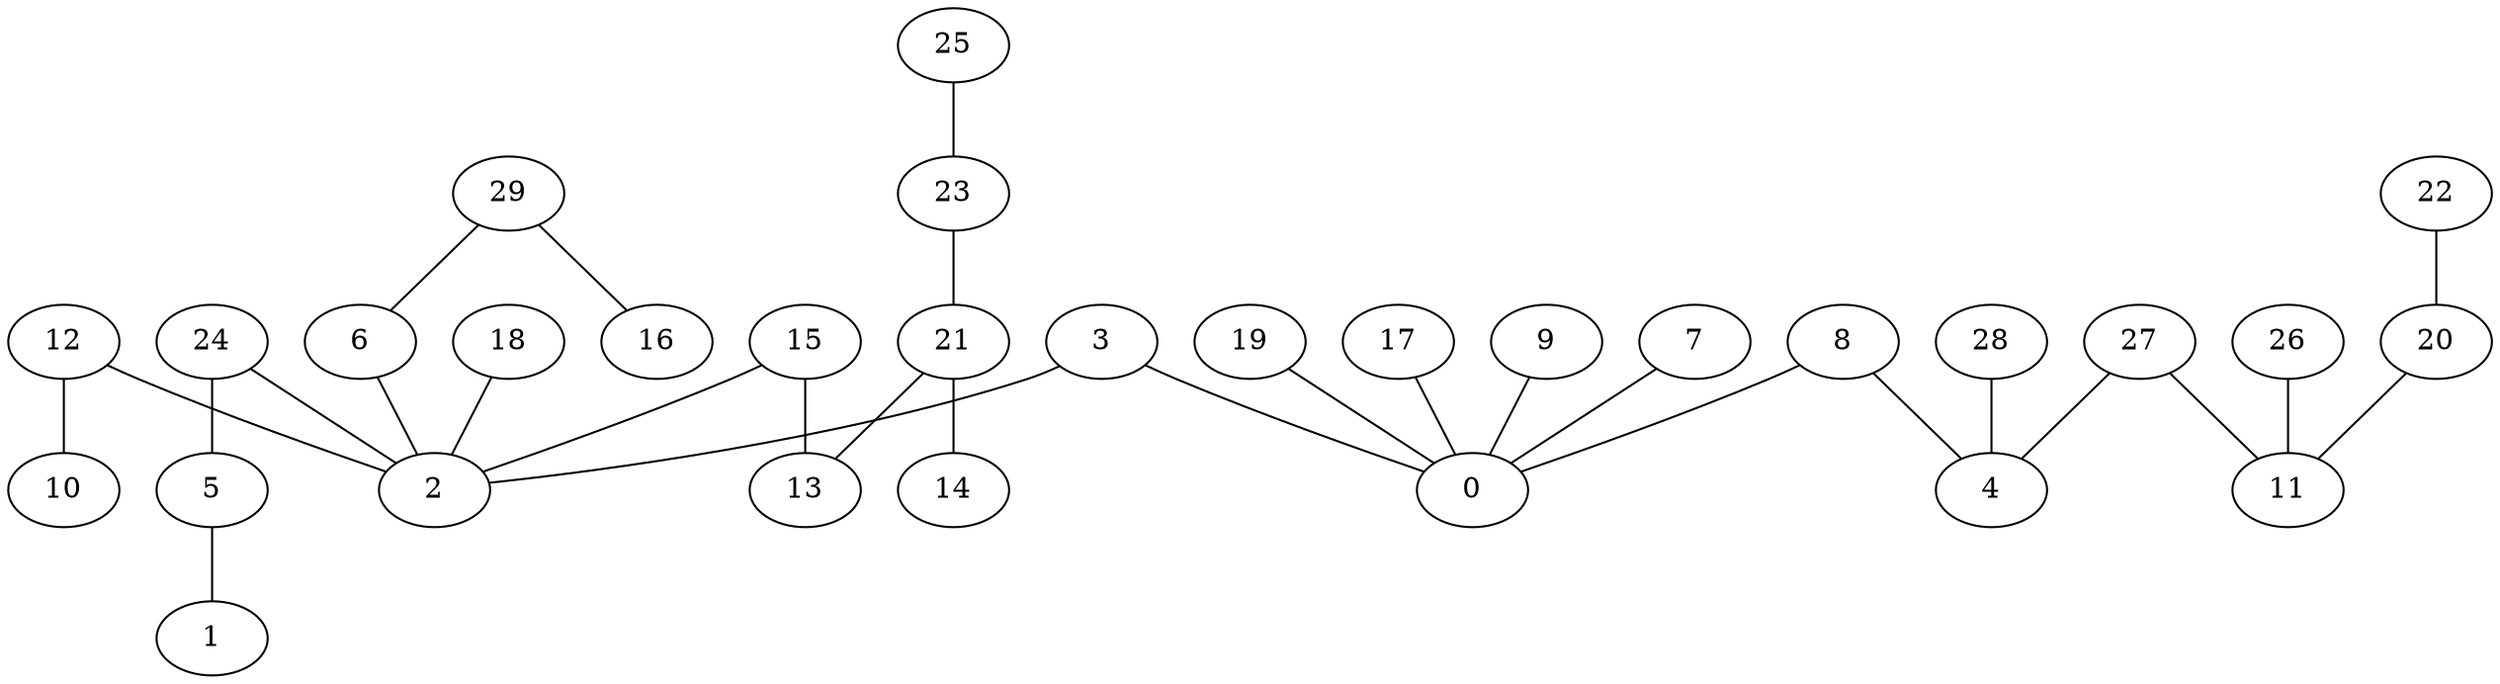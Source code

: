 graph{
   12 -- 10;
   29 -- 6;
   22 -- 20;
   27 -- 4;
   21 -- 13;
   24 -- 2;
   6 -- 2;
   17 -- 0;
   12 -- 2;
   8 -- 4;
   20 -- 11;
   15 -- 13;
   21 -- 14;
   18 -- 2;
   26 -- 11;
   9 -- 0;
   8 -- 0;
   7 -- 0;
   24 -- 5;
   15 -- 2;
   3 -- 0;
   25 -- 23;
   19 -- 0;
   29 -- 16;
   27 -- 11;
   23 -- 21;
   3 -- 2;
   28 -- 4;
   5 -- 1;
}
